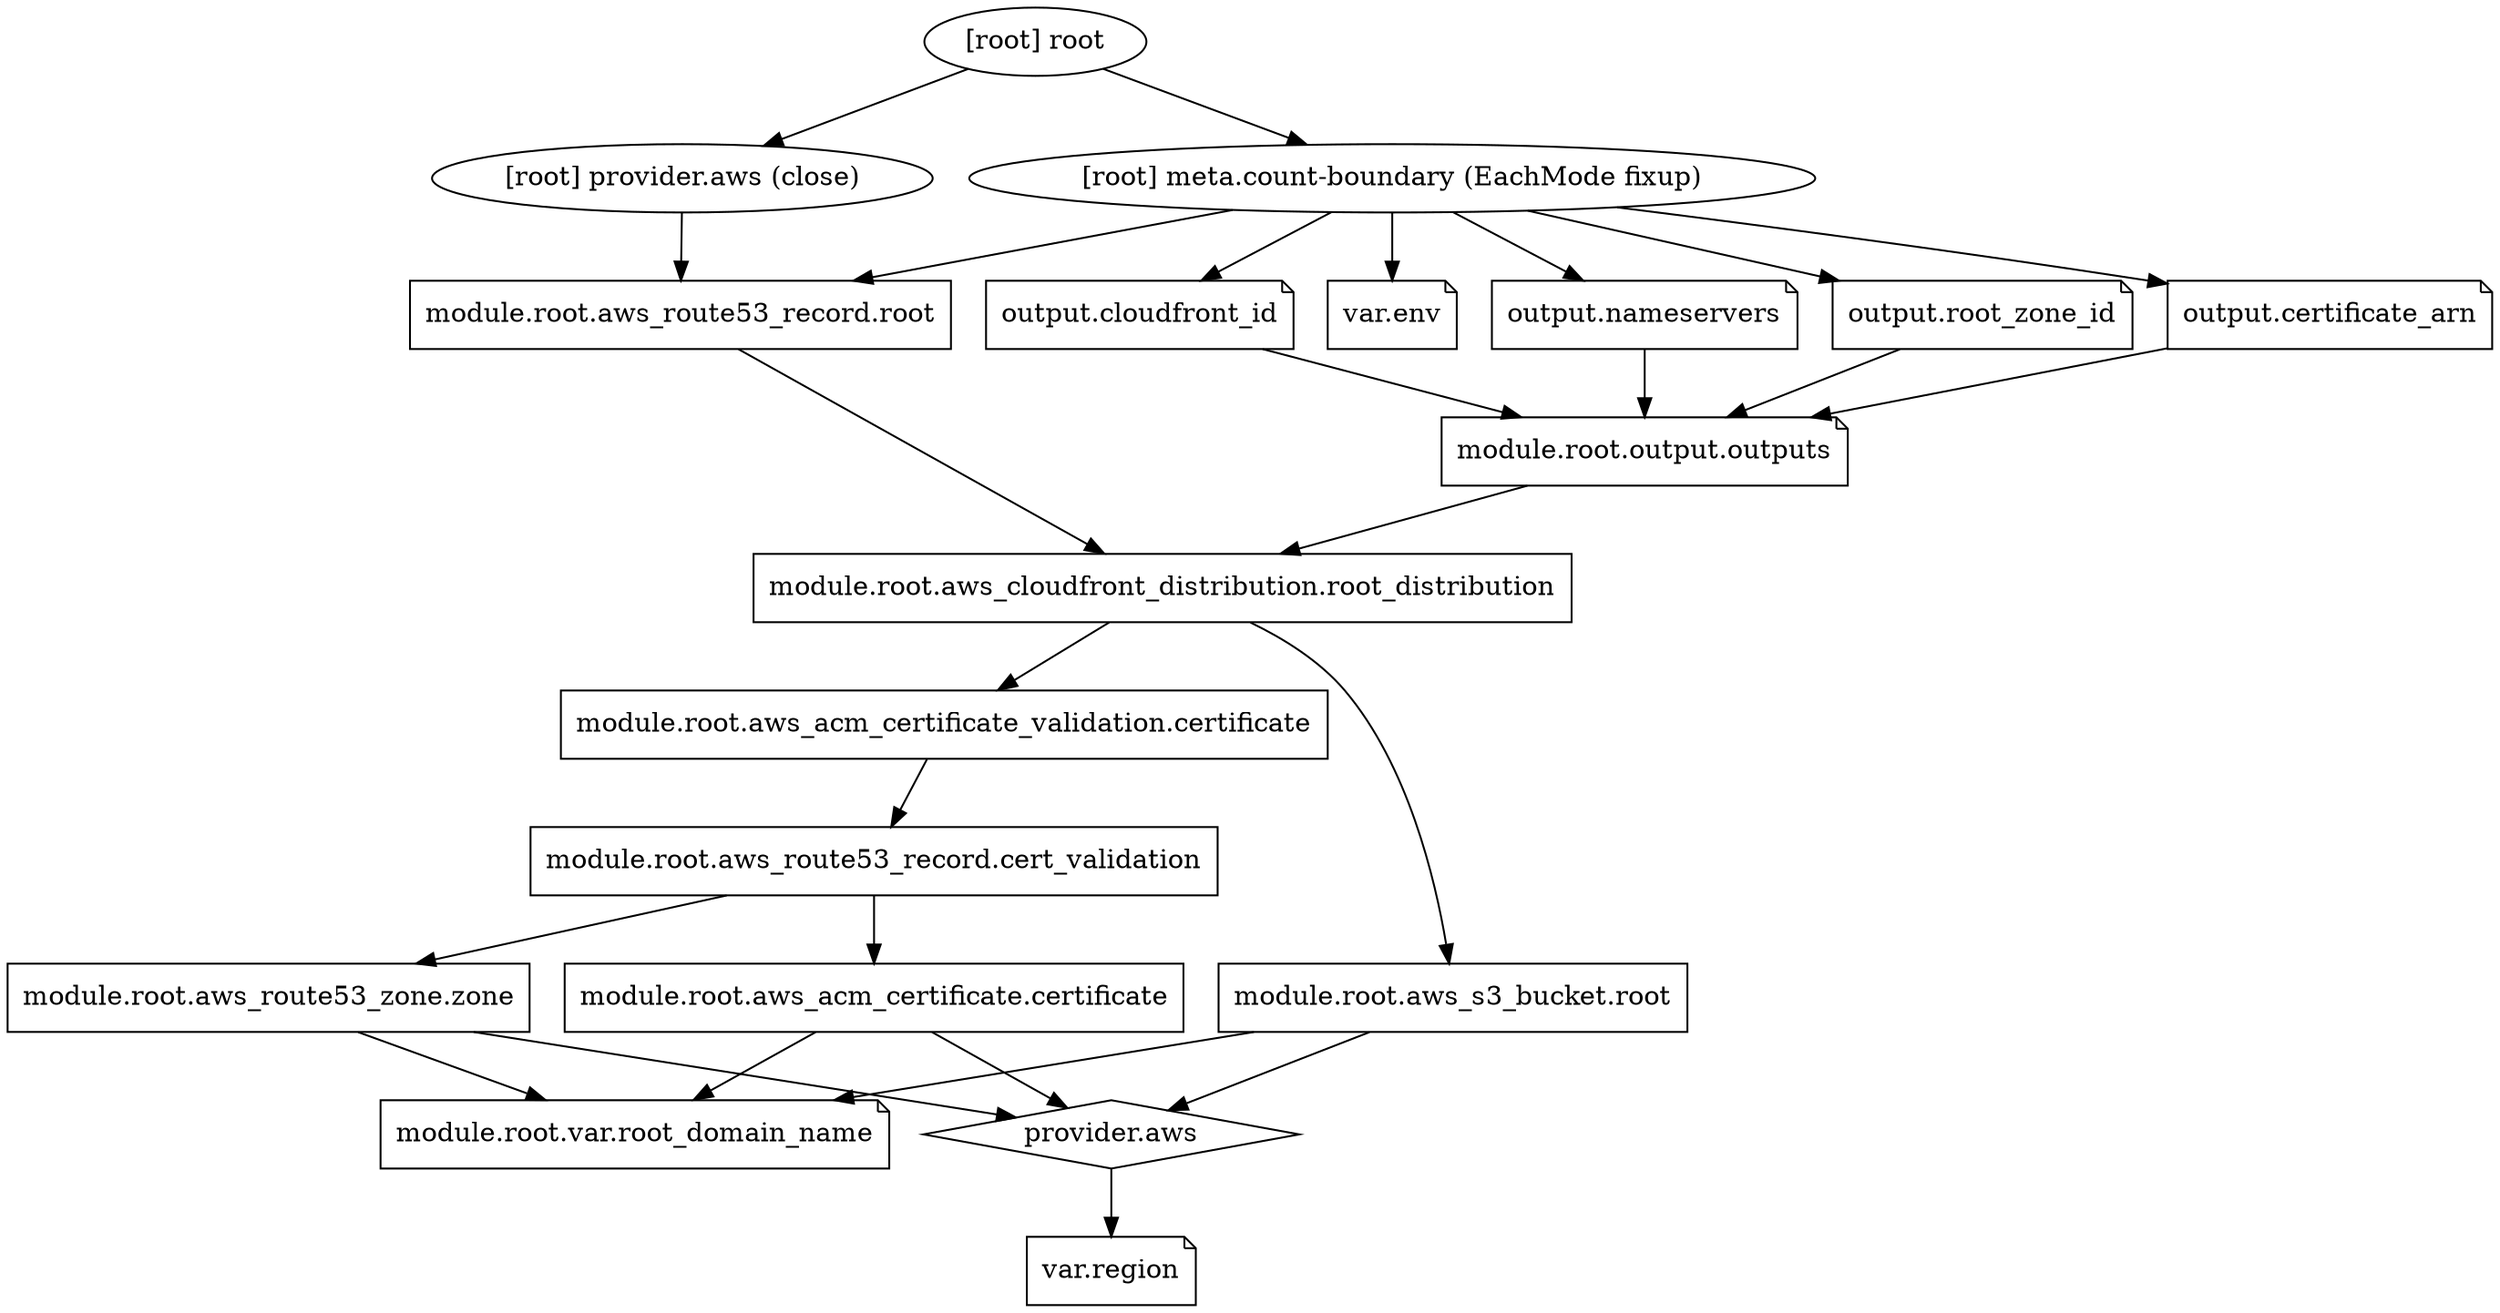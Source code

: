 digraph {
	compound = "true"
	newrank = "true"
	subgraph "root" {
		"[root] module.root.aws_acm_certificate.certificate" [label = "module.root.aws_acm_certificate.certificate", shape = "box"]
		"[root] module.root.aws_acm_certificate_validation.certificate" [label = "module.root.aws_acm_certificate_validation.certificate", shape = "box"]
		"[root] module.root.aws_cloudfront_distribution.root_distribution" [label = "module.root.aws_cloudfront_distribution.root_distribution", shape = "box"]
		"[root] module.root.aws_route53_record.cert_validation" [label = "module.root.aws_route53_record.cert_validation", shape = "box"]
		"[root] module.root.aws_route53_record.root" [label = "module.root.aws_route53_record.root", shape = "box"]
		"[root] module.root.aws_route53_zone.zone" [label = "module.root.aws_route53_zone.zone", shape = "box"]
		"[root] module.root.aws_s3_bucket.root" [label = "module.root.aws_s3_bucket.root", shape = "box"]
		"[root] module.root.output.outputs" [label = "module.root.output.outputs", shape = "note"]
		"[root] module.root.var.root_domain_name" [label = "module.root.var.root_domain_name", shape = "note"]
		"[root] output.certificate_arn" [label = "output.certificate_arn", shape = "note"]
		"[root] output.cloudfront_id" [label = "output.cloudfront_id", shape = "note"]
		"[root] output.nameservers" [label = "output.nameservers", shape = "note"]
		"[root] output.root_zone_id" [label = "output.root_zone_id", shape = "note"]
		"[root] provider.aws" [label = "provider.aws", shape = "diamond"]
		"[root] var.env" [label = "var.env", shape = "note"]
		"[root] var.region" [label = "var.region", shape = "note"]
		"[root] meta.count-boundary (EachMode fixup)" -> "[root] module.root.aws_route53_record.root"
		"[root] meta.count-boundary (EachMode fixup)" -> "[root] output.certificate_arn"
		"[root] meta.count-boundary (EachMode fixup)" -> "[root] output.cloudfront_id"
		"[root] meta.count-boundary (EachMode fixup)" -> "[root] output.nameservers"
		"[root] meta.count-boundary (EachMode fixup)" -> "[root] output.root_zone_id"
		"[root] meta.count-boundary (EachMode fixup)" -> "[root] var.env"
		"[root] module.root.aws_acm_certificate.certificate" -> "[root] module.root.var.root_domain_name"
		"[root] module.root.aws_acm_certificate.certificate" -> "[root] provider.aws"
		"[root] module.root.aws_acm_certificate_validation.certificate" -> "[root] module.root.aws_route53_record.cert_validation"
		"[root] module.root.aws_cloudfront_distribution.root_distribution" -> "[root] module.root.aws_acm_certificate_validation.certificate"
		"[root] module.root.aws_cloudfront_distribution.root_distribution" -> "[root] module.root.aws_s3_bucket.root"
		"[root] module.root.aws_route53_record.cert_validation" -> "[root] module.root.aws_acm_certificate.certificate"
		"[root] module.root.aws_route53_record.cert_validation" -> "[root] module.root.aws_route53_zone.zone"
		"[root] module.root.aws_route53_record.root" -> "[root] module.root.aws_cloudfront_distribution.root_distribution"
		"[root] module.root.aws_route53_zone.zone" -> "[root] module.root.var.root_domain_name"
		"[root] module.root.aws_route53_zone.zone" -> "[root] provider.aws"
		"[root] module.root.aws_s3_bucket.root" -> "[root] module.root.var.root_domain_name"
		"[root] module.root.aws_s3_bucket.root" -> "[root] provider.aws"
		"[root] module.root.output.outputs" -> "[root] module.root.aws_cloudfront_distribution.root_distribution"
		"[root] output.certificate_arn" -> "[root] module.root.output.outputs"
		"[root] output.cloudfront_id" -> "[root] module.root.output.outputs"
		"[root] output.nameservers" -> "[root] module.root.output.outputs"
		"[root] output.root_zone_id" -> "[root] module.root.output.outputs"
		"[root] provider.aws (close)" -> "[root] module.root.aws_route53_record.root"
		"[root] provider.aws" -> "[root] var.region"
		"[root] root" -> "[root] meta.count-boundary (EachMode fixup)"
		"[root] root" -> "[root] provider.aws (close)"
	}
}

